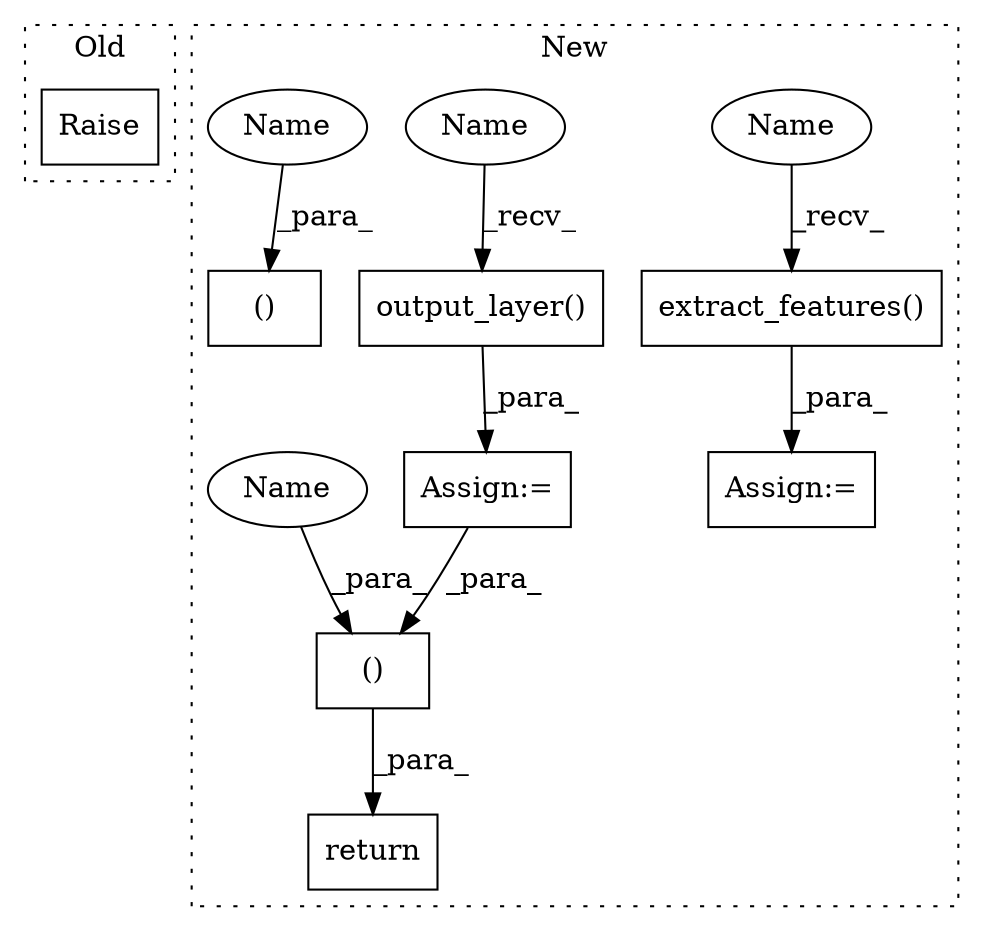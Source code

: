 digraph G {
subgraph cluster0 {
1 [label="Raise" a="91" s="1163" l="6" shape="box"];
label = "Old";
style="dotted";
}
subgraph cluster1 {
2 [label="return" a="93" s="1220" l="7" shape="box"];
3 [label="Assign:=" a="68" s="1188" l="3" shape="box"];
4 [label="()" a="54" s="1228" l="7" shape="box"];
5 [label="()" a="54" s="1092" l="7" shape="box"];
6 [label="output_layer()" a="75" s="1191,1210" l="18,1" shape="box"];
7 [label="extract_features()" a="75" s="1102,1142" l="22,36" shape="box"];
8 [label="Assign:=" a="68" s="1092" l="10" shape="box"];
9 [label="Name" a="87" s="1102" l="4" shape="ellipse"];
10 [label="Name" a="87" s="1191" l="4" shape="ellipse"];
11 [label="Name" a="87" s="1094" l="5" shape="ellipse"];
12 [label="Name" a="87" s="1230" l="5" shape="ellipse"];
label = "New";
style="dotted";
}
3 -> 4 [label="_para_"];
4 -> 2 [label="_para_"];
6 -> 3 [label="_para_"];
7 -> 8 [label="_para_"];
9 -> 7 [label="_recv_"];
10 -> 6 [label="_recv_"];
11 -> 5 [label="_para_"];
12 -> 4 [label="_para_"];
}